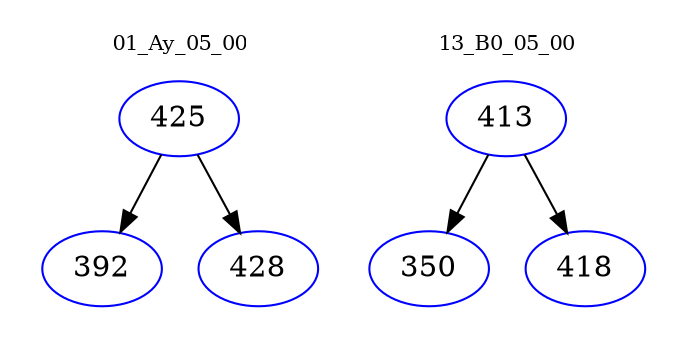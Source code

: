 digraph{
subgraph cluster_0 {
color = white
label = "01_Ay_05_00";
fontsize=10;
T0_425 [label="425", color="blue"]
T0_425 -> T0_392 [color="black"]
T0_392 [label="392", color="blue"]
T0_425 -> T0_428 [color="black"]
T0_428 [label="428", color="blue"]
}
subgraph cluster_1 {
color = white
label = "13_B0_05_00";
fontsize=10;
T1_413 [label="413", color="blue"]
T1_413 -> T1_350 [color="black"]
T1_350 [label="350", color="blue"]
T1_413 -> T1_418 [color="black"]
T1_418 [label="418", color="blue"]
}
}

